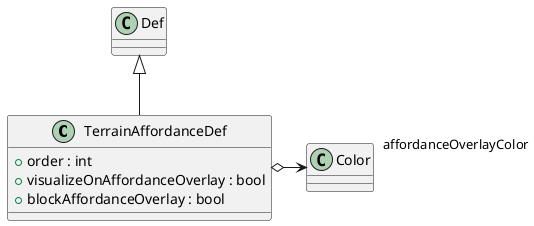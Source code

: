 @startuml
class TerrainAffordanceDef {
    + order : int
    + visualizeOnAffordanceOverlay : bool
    + blockAffordanceOverlay : bool
}
Def <|-- TerrainAffordanceDef
TerrainAffordanceDef o-> "affordanceOverlayColor" Color
@enduml

